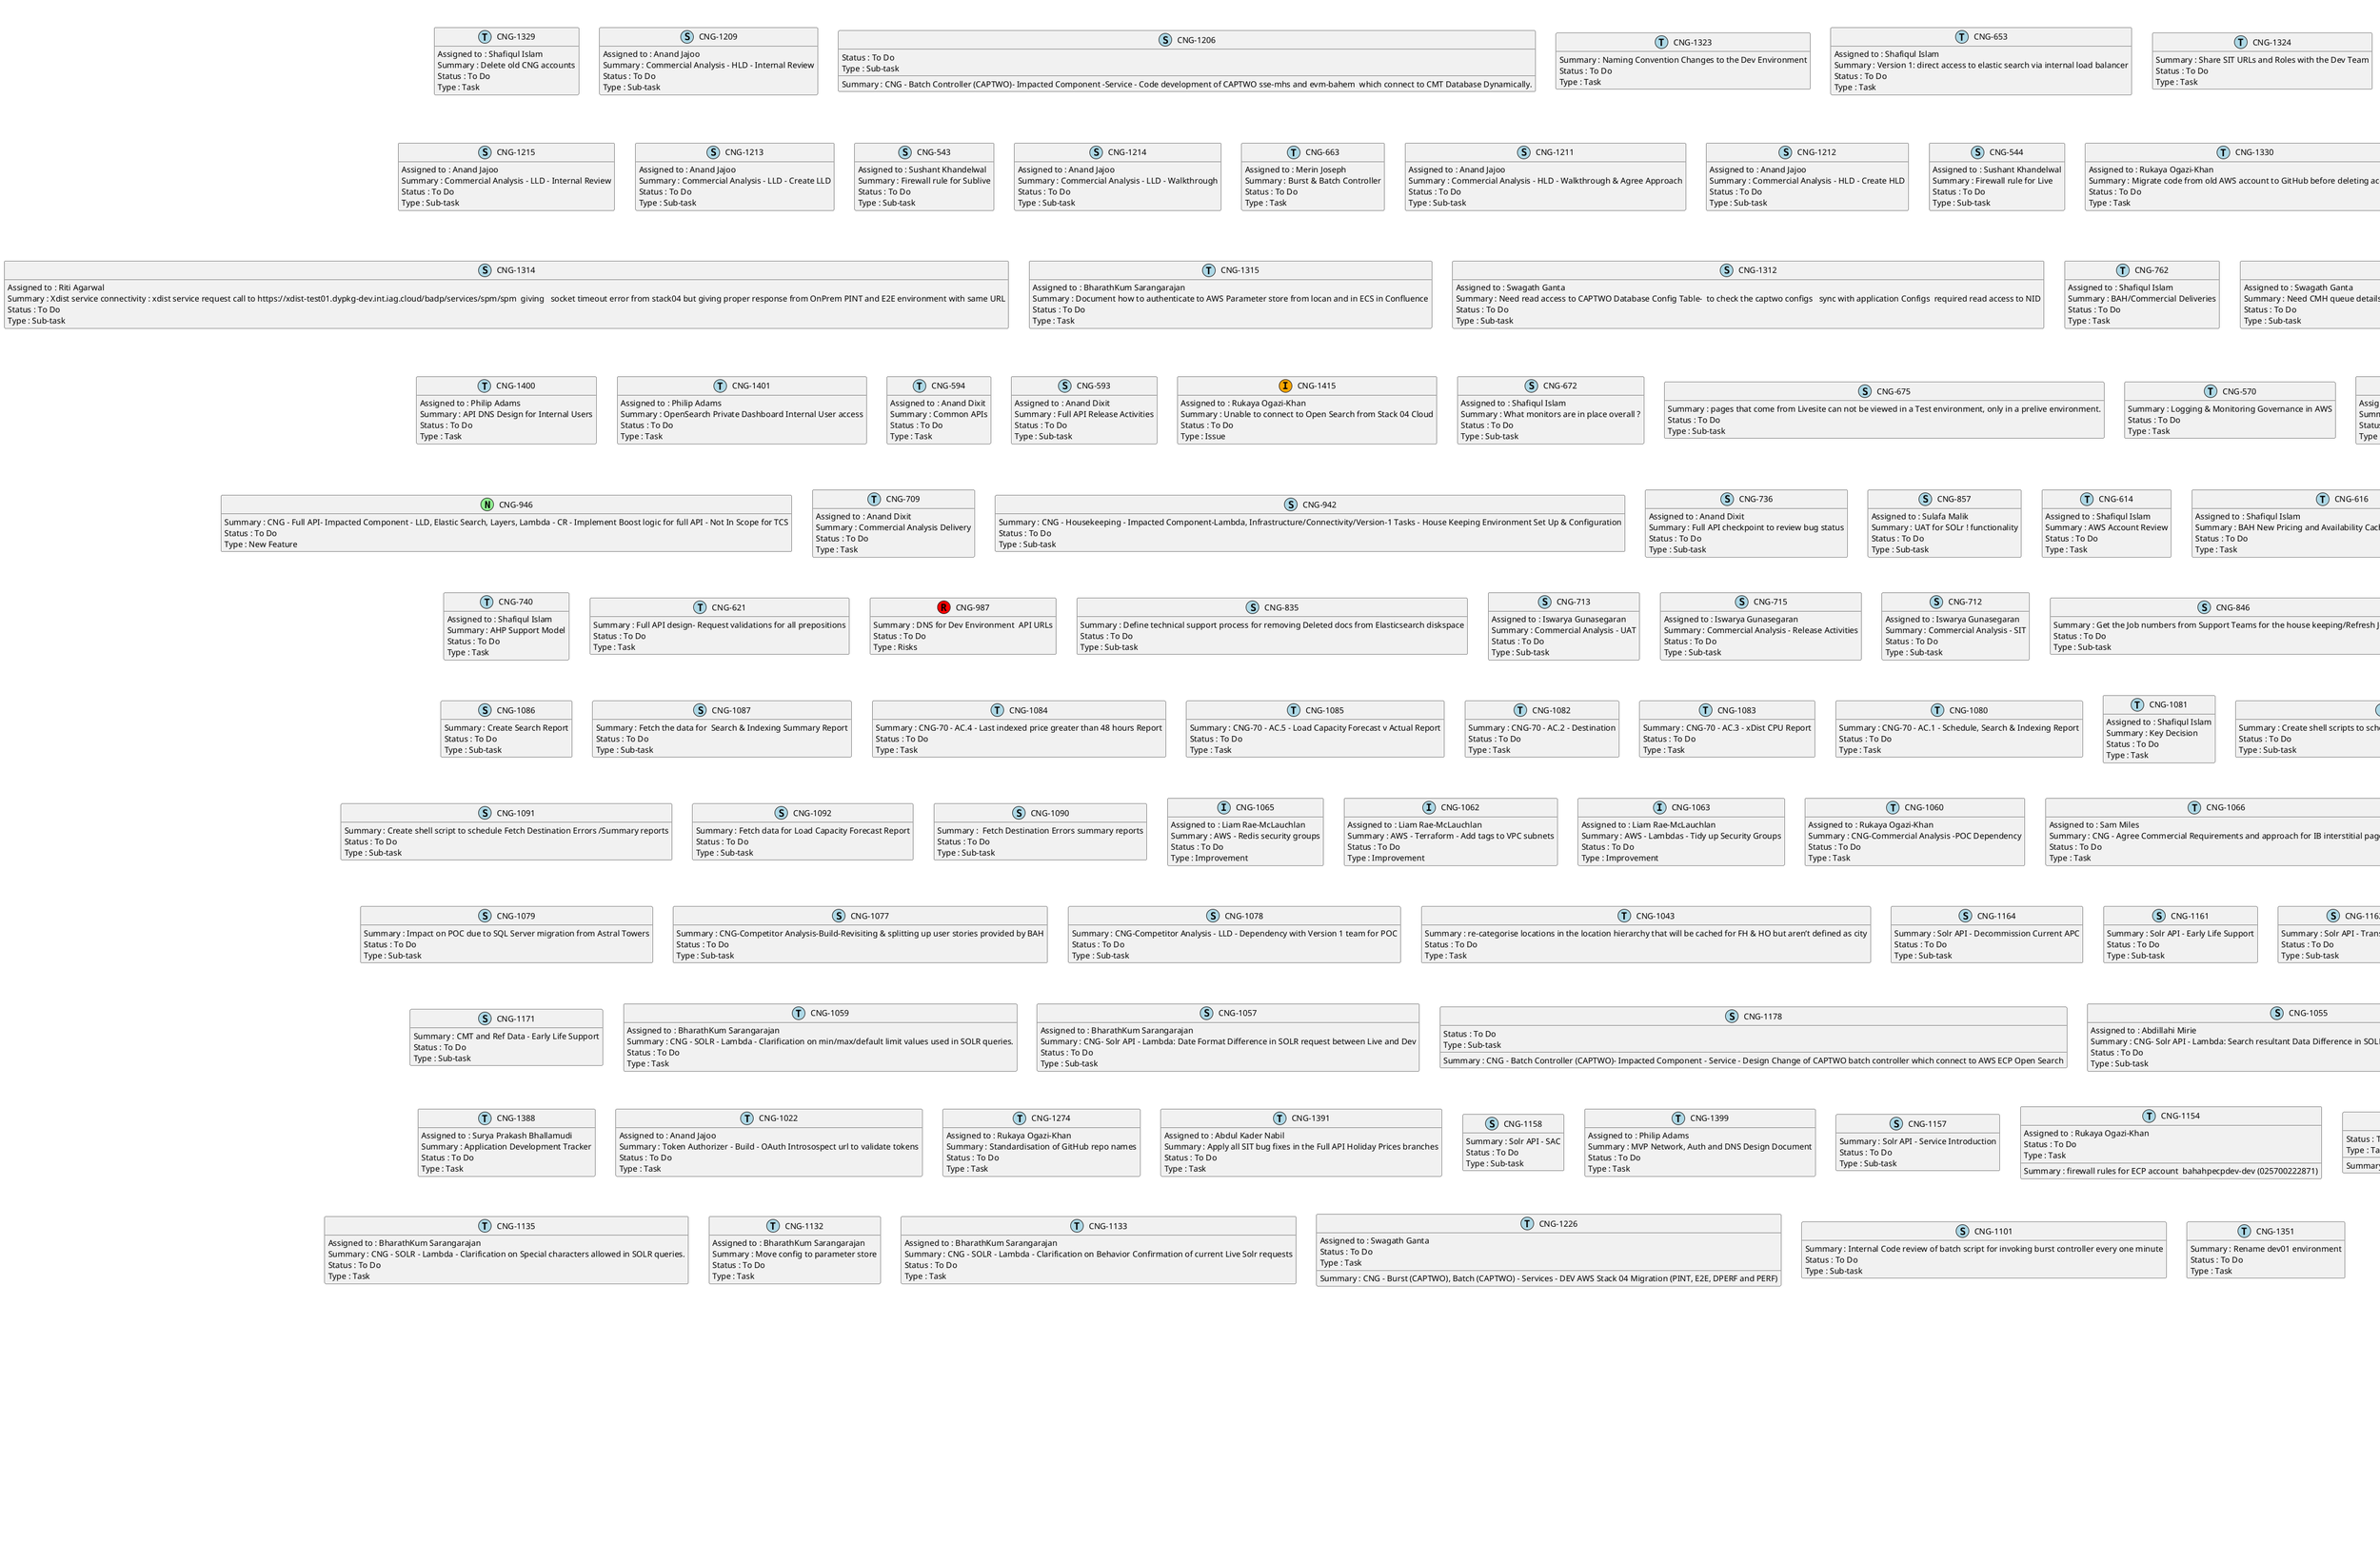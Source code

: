 @startuml
'https://plantuml.com/class-diagram

' GENERATE CLASS DIAGRAM ===========
' Generated at    : Fri May 03 10:09:59 CEST 2024

title Jira Tickets for Status To Do
hide empty members

legend
Jira Ticket Status
----
(QA) : 2
(IN UAT) : 1
(To Do) : 277
(Done) : 67
(Withdrawn) : 3
(In Progress) : 25
(Work Complete) : 8
(Resolved (Closed)) : 1
(Design Review) : 1
----
Jira Ticket Types
----
(Risks) : 9
(Task) : 236
(Improvement) : 4
(Issue) : 2
(Work Request) : 1
(Bug) : 12
(Sub-task) : 108
(Impediment (Issue)) : 1
(Story) : 9
(New Feature) : 3
end legend


' Tickets =======
class "CNG-537" << (B,red) >> {
  Assigned to : Shafiqul Islam
  Summary : API deployment pipeline - Issue with Version 1
  Status : Withdrawn
  Type : Bug
}

class "CNG-1208" << (T,lightblue) >> {
  Assigned to : Shafiqul Islam
  Summary : Commercial Analysis - HLD
  Status : To Do
  Type : Task
}

class "CNG-1329" << (T,lightblue) >> {
  Assigned to : Shafiqul Islam
  Summary : Delete old CNG accounts
  Status : To Do
  Type : Task
}

class "CNG-1209" << (S,lightblue) >> {
  Assigned to : Anand Jajoo
  Summary : Commercial Analysis - HLD - Internal Review 
  Status : To Do
  Type : Sub-task
}

class "CNG-1206" << (S,lightblue) >> {
  Summary : CNG - Batch Controller (CAPTWO)- Impacted Component -Service - Code development of CAPTWO sse-mhs and evm-bahem  which connect to CMT Database Dynamically.
  Status : To Do
  Type : Sub-task
}

class "CNG-1207" << (S,lightblue) >> {
  Summary : Commercial Analysis - Business Requirements 
  Status : To Do
  Type : Sub-task
}

class "CNG-530" << (T,lightblue) >> {
  Assigned to : Rukaya Ogazi-Khan
  Summary : Integrating SonarCloud into CI/CD Pipeline
  Status : To Do
  Type : Task
}

class "CNG-651" << (T,lightblue) >> {
  Assigned to : Rukaya Ogazi-Khan
  Summary : direct access to elastic search via internal load balancer
  Status : To Do
  Type : Task
}

class "CNG-893" << (T,lightblue) >> {
  Summary : CNG - CMT - Impacted Component - GUI Application -Upgrade 3rd Party Libraries
  Status : To Do
  Type : Task
}

class "CNG-650" << (T,lightblue) >> {
  Assigned to : Shafiqul Islam
  Summary : Version 1: For the DEV environment, it seems the connectivity between Lambda and ELK instance is not established
  Status : Done
  Type : Task
}

class "CNG-1205" << (T,lightblue) >> {
  Assigned to : Sivagami S
  Summary : POC for Open Search Ingestion pipeline
  Status : Done
  Type : Task
}

class "CNG-1202" << (T,lightblue) >> {
  Assigned to : Sivagami S
  Summary : Test the connectivity for OS endpoint from stack04
  Status : To Do
  Type : Task
}

class "CNG-1323" << (T,lightblue) >> {
  Summary : Naming Convention Changes to the Dev Environment
  Status : To Do
  Type : Task
}

class "CNG-653" << (T,lightblue) >> {
  Assigned to : Shafiqul Islam
  Summary : Version 1: direct access to elastic search via internal load balancer
  Status : To Do
  Type : Task
}

class "CNG-531" << (T,lightblue) >> {
  Assigned to : Anand Dixit
  Summary : Send Full API LLD to Iberia when fully complete
  Status : To Do
  Type : Task
}

class "CNG-1203" << (S,lightblue) >> {
  Assigned to : Shafiqul Islam
  Summary : BA Holidays Pricing Cache API (Full API) - Business Requirements 
  Status : In Progress
  Type : Sub-task
}

class "CNG-1324" << (T,lightblue) >> {
  Summary : Share SIT URLs and Roles with the Dev Team
  Status : To Do
  Type : Task
}

class "CNG-776" << (T,lightblue) >> {
  Assigned to : Rukaya Ogazi-Khan
  Summary : Change all references of Full API to BA Holidays Pricing Cache API
  Status : To Do
  Type : Task
}

class "CNG-534" << (B,red) >> {
  Assigned to : Shafiqul Islam
  Summary : Kibana URL is not working from on-premise- Issue with Version 1
  Status : Withdrawn
  Type : Bug
}

class "CNG-1321" << (T,lightblue) >> {
  Summary : Add Dead Letter Queue to Ingestion Pipeline
  Status : To Do
  Type : Task
}

class "CNG-655" << (N,lightgreen) >> {
  Summary : CNG - Full API- Impacted Component - LLD, Layers, Lambda - CR - Support of geodist and geo-sorting (with sfield and pt parameters) for the full API - Not In Scope for TCS
  Status : To Do
  Type : New Feature
}

class "CNG-896" << (B,red) >> {
  Assigned to : Amreen Fathima
  Summary : Unexpected b/w SOLr response behaviours in SIT
  Status : Work Complete
  Type : Bug
}

class "CNG-1322" << (T,lightblue) >> {
  Summary : Enable GitHub Deployment for SIT - Temporary
  Status : To Do
  Type : Task
}

class "CNG-533" << (T,lightblue) >> {
  Assigned to : Anand Dixit
  Summary : Burst and Batch Controller- CAP2-ASY04-42 release 
  Status : In Progress
  Type : Task
}

class "CNG-657" << (I,orange) >> {
  Assigned to : Shafiqul Islam
  Summary : CNG - Housekeeping - Impacted Component - On Premise Database, Infrastructure/Connectivity/Version-1 Tasks - housekeeping connectivity to on prem database to be fixed by Version 1 
  Status : Resolved (Closed)
  Type : Impediment (Issue)
}

class "CNG-415" << (T,lightblue) >> {
  Assigned to : Shafiqul Islam
  Summary : CR-Enable manual updates to Child age range configuration table - Not In Scope for TCS
  Status : To Do
  Type : Task
}

class "CNG-536" << (B,red) >> {
  Assigned to : Sulafa Malik
  Summary : Deeplink url parameters look to be incorrect
  Status : IN UAT
  Type : Bug
}

class "CNG-1320" << (T,lightblue) >> {
  Summary : Restrict AWS Security Groups
  Status : To Do
  Type : Task
}

class "CNG-671" << (S,lightblue) >> {
  Assigned to : Merin Joseph
  Summary : configuration to disable logs which was before loud live
  Status : To Do
  Type : Sub-task
}

class "CNG-670" << (S,lightblue) >> {
  Assigned to : Merin Joseph
  Summary : Merin to check with monitoring team on increasing threshold limit for monitor from 500.
  Status : To Do
  Type : Sub-task
}

class "CNG-1217" << (T,lightblue) >> {
  Assigned to : Rukaya Ogazi-Khan
  Summary : Create DNS Design
  Status : To Do
  Type : Task
}

class "CNG-1218" << (T,lightblue) >> {
  Assigned to : Nigel Hassett
  Summary : Raise DNS Request to CSC
  Status : To Do
  Type : Task
}

class "CNG-1215" << (S,lightblue) >> {
  Assigned to : Anand Jajoo
  Summary : Commercial Analysis - LLD - Internal Review 
  Status : To Do
  Type : Sub-task
}

class "CNG-1213" << (S,lightblue) >> {
  Assigned to : Anand Jajoo
  Summary : Commercial Analysis - LLD - Create LLD
  Status : To Do
  Type : Sub-task
}

class "CNG-543" << (S,lightblue) >> {
  Assigned to : Sushant Khandelwal
  Summary : Firewall rule for Sublive
  Status : To Do
  Type : Sub-task
}

class "CNG-1214" << (S,lightblue) >> {
  Assigned to : Anand Jajoo
  Summary : Commercial Analysis - LLD - Walkthrough
  Status : To Do
  Type : Sub-task
}

class "CNG-542" << (T,lightblue) >> {
  Assigned to : Abinaya Arumugasamy
  Summary : Solr - XML & JSON Response Format Analysis & Requirements 
  Status : Done
  Type : Task
}

class "CNG-663" << (T,lightblue) >> {
  Assigned to : Merin Joseph
  Summary : Burst & Batch Controller
  Status : To Do
  Type : Task
}

class "CNG-1211" << (S,lightblue) >> {
  Assigned to : Anand Jajoo
  Summary : Commercial Analysis - HLD - Walkthrough & Agree Approach
  Status : To Do
  Type : Sub-task
}

class "CNG-1332" << (B,red) >> {
  Assigned to : Aswathi Ullattil
  Summary : CNG - SOLR API - Sanity Test - Missing field names in SOLR response for FC Proposition
  Status : Work Complete
  Type : Bug
}

class "CNG-1212" << (S,lightblue) >> {
  Assigned to : Anand Jajoo
  Summary : Commercial Analysis - HLD - Create HLD
  Status : To Do
  Type : Sub-task
}

class "CNG-786" << (T,lightblue) >> {
  Summary : SOLR API Response Time
  Status : To Do
  Type : Task
}

class "CNG-544" << (S,lightblue) >> {
  Assigned to : Sushant Khandelwal
  Summary : Firewall rule for Live
  Status : To Do
  Type : Sub-task
}

class "CNG-665" << (S,lightblue) >> {
  Summary : changes to xdist for CNG-335
  Status : Done
  Type : Sub-task
}

class "CNG-1330" << (T,lightblue) >> {
  Assigned to : Rukaya Ogazi-Khan
  Summary : Migrate code from old AWS account to GitHub before deleting account
  Status : To Do
  Type : Task
}

class "CNG-1331" << (T,lightblue) >> {
  Assigned to : Rukaya Ogazi-Khan
  Summary : Confirm when old CNG AWS accounts can be deleted
  Status : To Do
  Type : Task
}

class "CNG-667" << (S,lightblue) >> {
  Summary : batch jobs need to be in place before loud live
  Status : In Progress
  Type : Sub-task
}

class "CNG-999" << (T,lightblue) >> {
  Assigned to : Amreen Fathima
  Summary : CNG - All API- XDistributor - ST - Different behaviour between APC and CNG when grouping on certain date fields
  Status : QA
  Type : Task
}

class "CNG-1309" << (T,lightblue) >> {
  Assigned to : Shafiqul Islam
  Summary : Raise Requests for Staging ECP AWS Account
  Status : To Do
  Type : Task
}

class "CNG-639" << (T,lightblue) >> {
  Assigned to : Abinaya Arumugasamy
  Summary :  Error codes - Full API 
  Status : Done
  Type : Task
}

class "CNG-1308" << (T,lightblue) >> {
  Assigned to : Shafiqul Islam
  Summary : Raise Requests for Test/UAT ECP AWS Account
  Status : To Do
  Type : Task
}

class "CNG-750" << (S,lightblue) >> {
  Summary : Car Packages (FC) & Cars Only (CO) Layer
  Status : Done
  Type : Sub-task
}

class "CNG-1303" << (T,lightblue) >> {
  Assigned to : Rukaya Ogazi-Khan
  Summary : AWS Release Strategy 
  Status : To Do
  Type : Task
}

class "CNG-871" << (T,lightblue) >> {
  Assigned to : Shafiqul Islam
  Summary : Confirm Support SLA's for all CNG components
  Status : To Do
  Type : Task
}

class "CNG-991" << (T,lightblue) >> {
  Summary : Setup of live Kibana features, so that it is ready for Commercial use
  Status : To Do
  Type : Task
}

class "CNG-870" << (T,lightblue) >> {
  Assigned to : Rukaya Ogazi-Khan
  Summary : AWS Application Configuration Automation
  Status : To Do
  Type : Task
}

class "CNG-994" << (R,red) >> {
  Assigned to : Shafiqul Islam
  Summary : AWS Release Process
  Status : To Do
  Type : Risks
}

class "CNG-873" << (T,lightblue) >> {
  Assigned to : Paolo Brunasti
  Summary : Design Tracker 
  Status : In Progress
  Type : Task
}

class "CNG-1301" << (T,lightblue) >> {
  Assigned to : Rukaya Ogazi-Khan
  Summary : Create Vulnerability Report Infrastructure
  Status : To Do
  Type : Task
}

class "CNG-752" << (S,lightblue) >> {
  Summary : Logging Mechanism
  Status : Done
  Type : Sub-task
}

class "CNG-993" << (R,red) >> {
  Assigned to : Sana Fathima
  Summary : LLD Baseline Date impacted due to House Keeping POC
  Status : To Do
  Type : Risks
}

class "CNG-996" << (R,red) >> {
  Assigned to : Shafiqul Islam
  Summary : Staging Envs To Be Defined
  Status : To Do
  Type : Risks
}

class "CNG-995" << (R,red) >> {
  Assigned to : Shafiqul Islam
  Summary : NFRs Not Defined
  Status : To Do
  Type : Risks
}

class "CNG-997" << (R,red) >> {
  Assigned to : Shafiqul Islam
  Summary : IAG/BAH Review Comments to be made time bound
  Status : To Do
  Type : Risks
}

class "CNG-891" << (B,red) >> {
  Assigned to : Amreen Fathima
  Summary : SIT SOLR-Facet with fq operation has different behaviour in New and Old solr
  Status : Work Complete
  Type : Bug
}

class "CNG-647" << (T,lightblue) >> {
  Assigned to : Shafiqul Islam
  Summary : Document all error logging and monitoring processes in place for e2e CNG process for Support teams to refer to
  Status : Done
  Type : Task
}

class "CNG-529" << (T,lightblue) >> {
  Assigned to : Rukaya Ogazi-Khan
  Summary : AWS Well-Architected Framework
  Status : To Do
  Type : Task
}

class "CNG-1318" << (T,lightblue) >> {
  Assigned to : BharathKum Sarangarajan
  Summary : IB Deelink LLD
  Status : To Do
  Type : Task
}

class "CNG-1316" << (T,lightblue) >> {
  Summary : Shut down and terminate non-ecp accounts 
  Status : To Do
  Type : Task
}

class "CNG-882" << (B,red) >> {
  Assigned to : Amreen Fathima
  Summary : SIT SOLr-Other values returned apart from fq value
  Status : Work Complete
  Type : Bug
}

class "CNG-1314" << (S,lightblue) >> {
  Assigned to : Riti Agarwal
  Summary : Xdist service connectivity : xdist service request call to https://xdist-test01.dypkg-dev.int.iag.cloud/badp/services/spm/spm  giving   socket timeout error from stack04 but giving proper response from OnPrem PINT and E2E environment with same URL
  Status : To Do
  Type : Sub-task
}

class "CNG-760" << (T,lightblue) >> {
  Assigned to : Shafiqul Islam
  Summary : CNG - Housekeeping - Impacted Component - Infrastructure/Connectivity/Version-1 Tasks Housekeeping Connectivity
  Status : In Progress
  Type : Task
}

class "CNG-1315" << (T,lightblue) >> {
  Assigned to : BharathKum Sarangarajan
  Summary : Document how to authenticate to AWS Parameter store from locan and in ECS in Confluence 
  Status : To Do
  Type : Task
}

class "CNG-1312" << (S,lightblue) >> {
  Assigned to : Swagath Ganta
  Summary : Need read access to CAPTWO Database Config Table-  to check the captwo configs   sync with application Configs  required read access to NID 
  Status : To Do
  Type : Sub-task
}

class "CNG-762" << (T,lightblue) >> {
  Assigned to : Shafiqul Islam
  Summary : BAH/Commercial Deliveries 
  Status : To Do
  Type : Task
}

class "CNG-883" << (T,lightblue) >> {
  Assigned to : Ketaki Baisani
  Summary : fix the error-ed out Junits of Solr API and Common API as part of automated deployment pipeline of Solr
  Status : Done
  Type : Task
}

class "CNG-1313" << (S,lightblue) >> {
  Assigned to : Swagath Ganta
  Summary : Need CMH queue details for all environments - since it is required for application configurations.
  Status : To Do
  Type : Sub-task
}

class "CNG-641" << (T,lightblue) >> {
  Summary : need to update sample queries for positive and negative scenarios- Full API
  Status : Done
  Type : Task
}

class "CNG-1310" << (T,lightblue) >> {
  Assigned to : Shafiqul Islam
  Summary : Raise Requests for Prod ECP AWS Account
  Status : To Do
  Type : Task
}

class "CNG-765" << (S,lightblue) >> {
  Assigned to : Jon Funnell
  Summary : CMT User Guide
  Status : In Progress
  Type : Sub-task
}

class "CNG-1311" << (T,lightblue) >> {
  Summary : Raise Firewall Rules for ECP AWS Accounts 
  Status : To Do
  Type : Task
}

class "CNG-888" << (S,lightblue) >> {
  Summary : CNG - Housekeeping - Impacted Component - Elastic Search, Layers, Lambda, Scripts, Event Bridge, Infrastructure/Connectivity/Version-1 Tasks - House keeping - AWS 
  Status : To Do
  Type : Sub-task
}

class "CNG-581" << (S,lightblue) >> {
  Assigned to : Abdul Kader Nabil
  Summary : Analysis of different Pax mix from the cache & age ranges in Full API
  Status : Done
  Type : Sub-task
}

class "CNG-1409" << (I,lightblue) >> {
  Assigned to : Rukaya Ogazi-Khan
  Summary : Need to Create/Refresh the parameter store entries Automatically from Properties file
  Status : To Do
  Type : Improvement
}

class "CNG-1406" << (T,lightblue) >> {
  Assigned to : Philip Adams
  Summary : Design for Connecting From On-Prem to AWS 
  Status : To Do
  Type : Task
}

class "CNG-1407" << (T,lightblue) >> {
  Summary : Design Tracker CNG-873 Done/Archived Jiras
  Status : To Do
  Type : Task
}

class "CNG-1404" << (T,lightblue) >> {
  Assigned to : Philip Adams
  Summary : Authentication of Internal & External users
  Status : To Do
  Type : Task
}

class "CNG-1405" << (T,lightblue) >> {
  Assigned to : Philip Adams
  Summary : Design Pattern for AWS to AWS Connections
  Status : To Do
  Type : Task
}

class "CNG-1402" << (T,lightblue) >> {
  Assigned to : Philip Adams
  Summary : DNS Path for Internal Users via Akamai
  Status : To Do
  Type : Task
}

class "CNG-1403" << (T,lightblue) >> {
  Assigned to : Philip Adams
  Summary : Akamai DNS design for External Users
  Status : To Do
  Type : Task
}

class "CNG-1400" << (T,lightblue) >> {
  Assigned to : Philip Adams
  Summary : API DNS Design for Internal Users
  Status : To Do
  Type : Task
}

class "CNG-1401" << (T,lightblue) >> {
  Assigned to : Philip Adams
  Summary : OpenSearch Private Dashboard Internal User access
  Status : To Do
  Type : Task
}

class "CNG-696" << (T,lightblue) >> {
  Assigned to : Shafiqul Islam
  Summary : Misc
  Status : In Progress
  Type : Task
}

class "CNG-590" << (S,lightblue) >> {
  Assigned to : Shafiqul Islam
  Summary : BA Holidays Pricing Cache API (Full API) - Build
  Status : To Do
  Type : Sub-task
}

class "CNG-592" << (S,lightblue) >> {
  Assigned to : Anand Dixit
  Summary : Full API UAT
  Status : To Do
  Type : Sub-task
}

class "CNG-591" << (S,lightblue) >> {
  Assigned to : Shafiqul Islam
  Summary : BA Holidays Pricing Cache API (Full API) - SIT
  Status : To Do
  Type : Sub-task
}

class "CNG-594" << (T,lightblue) >> {
  Assigned to : Anand Dixit
  Summary : Common APIs
  Status : To Do
  Type : Task
}

class "CNG-593" << (S,lightblue) >> {
  Assigned to : Anand Dixit
  Summary : Full API Release Activities 
  Status : To Do
  Type : Sub-task
}

class "CNG-1415" << (I,orange) >> {
  Assigned to : Rukaya Ogazi-Khan
  Summary : Unable to connect to Open Search from Stack 04 Cloud
  Status : To Do
  Type : Issue
}

class "CNG-589" << (S,lightblue) >> {
  Assigned to : Shafiqul Islam
  Summary : BA Holidays Pricing Cache API (Full API) - Design
  Status : In Progress
  Type : Sub-task
}

class "CNG-440" << (T,lightblue) >> {
  Assigned to : Shafiqul Islam
  Summary : CR - manual updates to reference data table - MEALPLANCODES  in CMT -Not In Scope for TCS
  Status : To Do
  Type : Task
}

class "CNG-682" << (S,lightblue) >> {
  Summary : CMT and Ref Data Release Activities Including Loud Live Requirements
  Status : To Do
  Type : Sub-task
}

class "CNG-560" << (S,lightblue) >> {
  Summary : Solr API - Release Activities/Prerequisites 
  Status : To Do
  Type : Sub-task
}

class "CNG-559" << (S,lightblue) >> {
  Assigned to : Sulafa Malik
  Summary : Solr API - UAT
  Status : To Do
  Type : Sub-task
}

class "CNG-672" << (S,lightblue) >> {
  Assigned to : Shafiqul Islam
  Summary : What monitors are in place overall ? 
  Status : To Do
  Type : Sub-task
}

class "CNG-675" << (S,lightblue) >> {
  Summary : pages that come from Livesite can not be viewed in a Test environment, only in a prelive environment. 
  Status : To Do
  Type : Sub-task
}

class "CNG-795" << (T,lightblue) >> {
  Assigned to : Shafiqul Islam
  Summary : CNG Working Group/General Actions
  Status : In Progress
  Type : Task
}

class "CNG-558" << (S,lightblue) >> {
  Summary : Solr API - SIT
  Status : To Do
  Type : Sub-task
}

class "CNG-557" << (S,lightblue) >> {
  Assigned to : Shafiqul Islam
  Summary : Solr API - Build
  Status : In Progress
  Type : Sub-task
}

class "CNG-570" << (T,lightblue) >> {
  Summary : Logging & Monitoring Governance in AWS
  Status : To Do
  Type : Task
}

class "CNG-690" << (T,lightblue) >> {
  Assigned to : Shafiqul Islam
  Summary : Apache server connectivity from on premise to AWS
  Status : Done
  Type : Task
}

class "CNG-571" << (T,lightblue) >> {
  Assigned to : Shafiqul Islam
  Summary : Kayak and Travel Supermarket 
  Status : To Do
  Type : Task
}

class "CNG-563" << (T,lightblue) >> {
  Assigned to : Amreen Fathima
  Summary : Lambda performance update
  Status : To Do
  Type : Task
}

class "CNG-684" << (S,lightblue) >> {
  Assigned to : Shafiqul Islam
  Summary : Burst & Batch Controller Analysis and Design
  Status : To Do
  Type : Sub-task
}

class "CNG-441" << (T,lightblue) >> {
  Assigned to : Merin Joseph
  Summary : manual updates to reference data table - AGE_RANGE_INFO   in CMT
  Status : Done
  Type : Task
}

class "CNG-686" << (S,lightblue) >> {
  Summary : CNG - Burst & Batch Controller - SIT
  Status : QA
  Type : Sub-task
}

class "CNG-564" << (T,lightblue) >> {
  Assigned to : Anand Dixit
  Summary : Automate Lambda Configuration
  Status : To Do
  Type : Task
}

class "CNG-685" << (S,lightblue) >> {
  Assigned to : Merin Joseph
  Summary : Burst & Batch Controller Build
  Status : To Do
  Type : Sub-task
}

class "CNG-688" << (S,lightblue) >> {
  Summary : Burst & Batch Controller Release Activities
  Status : To Do
  Type : Sub-task
}

class "CNG-687" << (S,lightblue) >> {
  Assigned to : Sulafa Malik
  Summary : Burst & Batch Controller UAT
  Status : To Do
  Type : Sub-task
}

class "CNG-813" << (T,lightblue) >> {
  Summary : SOLAR API Data Mapping - Build
  Status : Done
  Type : Task
}

class "CNG-934" << (T,lightblue) >> {
  Summary : Full API - Add response schemas for other propositions - Design
  Status : Done
  Type : Task
}

class "CNG-933" << (T,lightblue) >> {
  Summary : Full API - Akamai flow to be added - Design
  Status : Done
  Type : Task
}

class "CNG-815" << (S,lightblue) >> {
  Summary : Solr API - NFT
  Status : To Do
  Type : Sub-task
}

class "CNG-814" << (S,lightblue) >> {
  Summary : Solr API - Environment Set Up & Configuration 
  Status : In Progress
  Type : Sub-task
}

class "CNG-935" << (S,lightgreen) >> {
  Summary : Implement NOT logic for full API
  Status : To Do
  Type : Story
}

class "CNG-932" << (T,lightblue) >> {
  Summary : Token Authorizer - Baseline & Sign Off LLD
  Status : To Do
  Type : Task
}

class "CNG-931" << (T,lightblue) >> {
  Summary : Full API - Baseline & Sign Off LLD
  Status : Done
  Type : Task
}

class "CNG-703" << (S,lightblue) >> {
  Assigned to : Shafiqul Islam
  Summary : CNG - Full API- Lambda - ST- API / Lambda testing
  Status : Done
  Type : Sub-task
}

class "CNG-944" << (W,lightblue) >> {
  Assigned to : Scott Nimmo
  Summary : Need Schema details for On-Prem DB 
  Status : To Do
  Type : Work Request
}

class "CNG-702" << (S,lightblue) >> {
  Assigned to : Shafiqul Islam
  Summary : Create DNS & certificates for BAH Cache
  Status : Done
  Type : Sub-task
}

class "CNG-826" << (T,lightblue) >> {
  Assigned to : Merin Joseph
  Summary : Implement control M in production
  Status : To Do
  Type : Task
}

class "CNG-705" << (S,lightblue) >> {
  Assigned to : Shafiqul Islam
  Summary : CNG - Full API- Layers - ST- Name change in 2 layers used by lambda
  Status : Done
  Type : Sub-task
}

class "CNG-946" << (N,lightgreen) >> {
  Summary : CNG - Full API- Impacted Component - LLD, Elastic Search, Layers, Lambda - CR - Implement Boost logic for full API - Not In Scope for TCS
  Status : To Do
  Type : New Feature
}

class "CNG-825" << (T,lightblue) >> {
  Summary : CNG - SOLR API- Lambda - ST- Javebin Response Format
  Status : To Do
  Type : Task
}

class "CNG-704" << (S,lightblue) >> {
  Assigned to : Shafiqul Islam
  Summary : CNG - Batch (CAPTWO), All API- Impacted Component - Elastic Search, Kibana, Infrastructure/Connectivity/Version-1 Tasks - Adopt HTTPS between internal ELK services
  Status : Done
  Type : Sub-task
}

class "CNG-949" << (T,lightblue) >> {
  Summary : CNG - SOLR API- AWS Parameter Store - ST 
  Status : To Do
  Type : Task
}

class "CNG-707" << (S,lightgreen) >> {
  Assigned to : Deepak Ingwale
  Summary : Rename the 'Full API' to 'BA Holidays Pricing Cache API'
  Status : To Do
  Type : Story
}

class "CNG-948" << (T,lightblue) >> {
  Assigned to : Sushant Khandelwal
  Summary : Solr - AWS Parameter Store - Build
  Status : Done
  Type : Task
}

class "CNG-709" << (T,lightblue) >> {
  Assigned to : Anand Dixit
  Summary : Commercial Analysis Delivery
  Status : To Do
  Type : Task
}

class "CNG-940" << (S,lightblue) >> {
  Summary : Full API Environment Set Up & Configuration 
  Status : To Do
  Type : Sub-task
}

class "CNG-822" << (T,lightblue) >> {
  Assigned to : Sankaranarayanan Kopparasukavi
  Summary : SOLR API Javabin Response Format - Build
  Status : Done
  Type : Task
}

class "CNG-701" << (S,lightblue) >> {
  Assigned to : Shafiqul Islam
  Summary : CNG - Full API- Kibana - ST- (ELK) Kibana Access
  Status : Done
  Type : Sub-task
}

class "CNG-942" << (S,lightblue) >> {
  Summary : CNG - Housekeeping - Impacted Component-Lambda, Infrastructure/Connectivity/Version-1 Tasks - House Keeping Environment Set Up & Configuration
  Status : To Do
  Type : Sub-task
}

class "CNG-700" << (T,lightblue) >> {
  Assigned to : Shafiqul Islam
  Summary : Change Requests 
  Status : To Do
  Type : Task
}

class "CNG-821" << (T,lightblue) >> {
  Summary : SOLR API JSON Response Format - Build
  Status : Done
  Type : Task
}

class "CNG-919" << (T,lightblue) >> {
  Summary : Solr - NOT(!) Logic - Build
  Status : Done
  Type : Task
}

class "CNG-911" << (T,lightblue) >> {
  Summary : Full API Environment Variables & Configuration Parameters
  Status : Done
  Type : Task
}

class "CNG-917" << (T,lightblue) >> {
  Assigned to : Shafiqul Islam
  Summary : Define approach and process for version upgrades across the e2e CNG environments post go live
  Status : To Do
  Type : Task
}

class "CNG-809" << (S,lightblue) >> {
  Summary : Token Authorizer - Full API LLD 
  Status : Done
  Type : Sub-task
}

class "CNG-804" << (S,lightblue) >> {
  Assigned to : Jon Funnell
  Summary : Support Guide for interpreting Search Status
  Status : To Do
  Type : Sub-task
}

class "CNG-924" << (T,lightblue) >> {
  Summary : CNG - SOLR API- Lambda - ST-NOT(-) Logic 
  Status : To Do
  Type : Task
}

class "CNG-806" << (T,lightblue) >> {
  Assigned to : Abinaya Arumugasamy
  Summary : SOLR API XML Response Format - Build
  Status : Done
  Type : Task
}

class "CNG-927" << (T,lightblue) >> {
  Assigned to : Deepak Ingwale
  Summary : Solr - ^(boost) Logic - Build
  Status : Done
  Type : Task
}

class "CNG-805" << (T,lightblue) >> {
  Summary : AWS Logging & Monitoring 
  Status : To Do
  Type : Task
}

class "CNG-928" << (T,lightblue) >> {
  Summary : CNG - SOLR API- Lambda - ST- ^(boost) Logic
  Status : To Do
  Type : Task
}

class "CNG-736" << (S,lightblue) >> {
  Assigned to : Anand Dixit
  Summary : Full API checkpoint to review bug status
  Status : To Do
  Type : Sub-task
}

class "CNG-857" << (S,lightblue) >> {
  Assigned to : Sulafa Malik
  Summary : UAT for SOLr ! functionality
  Status : To Do
  Type : Sub-task
}

class "CNG-615" << (T,lightblue) >> {
  Assigned to : Shafiqul Islam
  Summary : (3844) AHP Support Scope
  Status : To Do
  Type : Task
}

class "CNG-614" << (T,lightblue) >> {
  Assigned to : Shafiqul Islam
  Summary : AWS Account Review
  Status : To Do
  Type : Task
}

class "CNG-617" << (T,lightblue) >> {
  Assigned to : Anand Dixit
  Summary : Full API Design review comments tracker 
  Status : Done
  Type : Task
}

class "CNG-737" << (T,lightblue) >> {
  Summary : Scheduling house keeping jobs on AWS Event bridge - Version 1
  Status : To Do
  Type : Task
}

class "CNG-616" << (T,lightblue) >> {
  Assigned to : Shafiqul Islam
  Summary : BAH New Pricing and Availability Cache & Flex Pricer Transactions
  Status : To Do
  Type : Task
}

class "CNG-739" << (T,lightblue) >> {
  Assigned to : Shafiqul Islam
  Summary : Transition to BAU
  Status : To Do
  Type : Task
}

class "CNG-730" << (S,lightblue) >> {
  Assigned to : Sulafa Malik
  Summary : House Keeping UAT
  Status : To Do
  Type : Sub-task
}

class "CNG-971" << (T,lightblue) >> {
  Assigned to : Rosy Mary
  Summary : High level Design Document Preparation - HLD
  Status : Done
  Type : Task
}

class "CNG-850" << (T,lightblue) >> {
  Summary : Corporate Directory
  Status : To Do
  Type : Task
}

class "CNG-974" << (T,lightblue) >> {
  Assigned to : Pragya Singhal
  Summary : Return the full results set regardless of result size from ES and insertion of records into the destination table w.r.t ES results which may contain commas ,wildcards etc.
  Status : To Do
  Type : Task
}

class "CNG-611" << (S,lightblue) >> {
  Assigned to : Amreen Fathima
  Summary : CNG - Common - Performance Testing - PAA/PAS SERVICE
  Status : To Do
  Type : Sub-task
}

class "CNG-731" << (S,lightblue) >> {
  Summary : House Keeping Release
  Status : To Do
  Type : Sub-task
}

class "CNG-734" << (T,lightblue) >> {
  Assigned to : Anand Dixit
  Summary : SOLR SOLR B/W Compatible checkpoint to review bug status
  Status : To Do
  Type : Task
}

class "CNG-733" << (T,lightblue) >> {
  Assigned to : Shafiqul Islam
  Summary : AWS Infrastructure
  Status : In Progress
  Type : Task
}

class "CNG-975" << (T,lightblue) >> {
  Assigned to : Anand Jajoo
  Summary : Commercial Analysis - LLD
  Status : In Progress
  Type : Task
}

class "CNG-990" << (T,lightblue) >> {
  Assigned to : Dheeraj Kumar
  Summary : Production Readiness -  Data Recovery
  Status : To Do
  Type : Task
}

class "CNG-989" << (T,lightblue) >> {
  Assigned to : Dheeraj Kumar
  Summary : Production Readiness -  Data Migration Plan
  Status : To Do
  Type : Task
}

class "CNG-505" << (T,lightblue) >> {
  Assigned to : Nigel Hassett
  Summary : Firewall rule for SUBLIVE CAPTWOv2 Stack4 sublive servers to access sentinel/redis in dev/reg/prelive CNG AWS accounts via Global Cloud Connect
  Status : Done
  Type : Task
}

class "CNG-626" << (T,lightblue) >> {
  Assigned to : Shafiqul Islam
  Summary : DP Transition to BAU Requirements 
  Status : To Do
  Type : Task
}

class "CNG-988" << (R,red) >> {
  Summary : AWS Development Environment
  Status : To Do
  Type : Risks
}

class "CNG-625" << (S,lightblue) >> {
  Summary : Consumer Document - Iberia
  Status : To Do
  Type : Sub-task
}

class "CNG-749" << (S,lightblue) >> {
  Summary : Hotel Packages (FH) & Hotels Only (HO) Layer
  Status : Done
  Type : Sub-task
}

class "CNG-506" << (T,lightblue) >> {
  Summary : Firewall rule for access from browsers within BA network to sublive kibana instances in dev/reg/prelive CNG AWS accounts
  Status : To Do
  Type : Task
}

class "CNG-508" << (T,lightblue) >> {
  Assigned to : Rukaya Ogazi-Khan
  Summary : raise firewall rule for access from dev/reg/prelive housekeeping lambda to sublive DP Ground Cost Cache database
  Status : To Do
  Type : Task
}

class "CNG-741" << (T,lightblue) >> {
  Assigned to : Shafiqul Islam
  Summary : Release Activities 
  Status : To Do
  Type : Task
}

class "CNG-983" << (B,red) >> {
  Assigned to : Sushant Khandelwal
  Summary : CNG - All API - Lambda, Layers - Build - AWS inspector warnings for lambda microservices
  Status : Withdrawn
  Type : Bug
}

class "CNG-740" << (T,lightblue) >> {
  Assigned to : Shafiqul Islam
  Summary : AHP Support Model
  Status : To Do
  Type : Task
}

class "CNG-864" << (B,red) >> {
  Assigned to : Amreen Fathima
  Summary : SIT-sfield an pt is giving null response
  Status : Work Complete
  Type : Bug
}

class "CNG-984" << (T,lightblue) >> {
  Summary : RAID Log
  Status : To Do
  Type : Task
}

class "CNG-742" << (T,lightblue) >> {
  Summary : Common API Build
  Status : To Do
  Type : Task
}

class "CNG-621" << (T,lightblue) >> {
  Summary : Full API design- Request validations for all prepositions 
  Status : To Do
  Type : Task
}

class "CNG-987" << (R,red) >> {
  Summary : DNS for Dev Environment  API URLs
  Status : To Do
  Type : Risks
}

class "CNG-624" << (T,lightblue) >> {
  Assigned to : Anand Dixit
  Summary : CNG - Full API - Consumers Document
  Status : To Do
  Type : Task
}

class "CNG-865" << (T,lightblue) >> {
  Assigned to : Nigel Hassett
  Summary : Firewall rule for access from CNG AWS competitor analysis lambda to BAH sqlserver at Astral Towers
  Status : Done
  Type : Task
}

class "CNG-835" << (S,lightblue) >> {
  Summary : Define technical support process for removing Deleted docs from Elasticsearch diskspace
  Status : To Do
  Type : Sub-task
}

class "CNG-713" << (S,lightblue) >> {
  Assigned to : Iswarya Gunasegaran
  Summary : Commercial Analysis - UAT
  Status : To Do
  Type : Sub-task
}

class "CNG-958" << (T,lightblue) >> {
  Summary : Full API - AWS Parameter Store - Design
  Status : Done
  Type : Task
}

class "CNG-715" << (S,lightblue) >> {
  Assigned to : Iswarya Gunasegaran
  Summary : Commercial Analysis - Release Activities
  Status : To Do
  Type : Sub-task
}

class "CNG-839" << (B,red) >> {
  Assigned to : Amreen Fathima
  Summary : Hotel checkInDate and checkOutDate is not correct for HO Proposition inSOLR response
  Status : Work Complete
  Type : Bug
}

class "CNG-710" << (S,lightblue) >> {
  Assigned to : Shafiqul Islam
  Summary : Commercial Analysis - Design
  Status : To Do
  Type : Sub-task
}

class "CNG-952" << (T,lightblue) >> {
  Summary : Housekeeping - Baseline and Sign Off LLD
  Status : To Do
  Type : Task
}

class "CNG-951" << (T,lightblue) >> {
  Assigned to : Anand Jajoo
  Summary : Dynamic data insertion in DB irrespective of table rows and column
  Status : Done
  Type : Task
}

class "CNG-712" << (S,lightblue) >> {
  Assigned to : Iswarya Gunasegaran
  Summary : Commercial Analysis - SIT
  Status : To Do
  Type : Sub-task
}

class "CNG-953" << (T,lightblue) >> {
  Assigned to : Nigel Hassett
  Summary : IB Access to Test Environments 
  Status : To Do
  Type : Task
}

class "CNG-711" << (S,lightblue) >> {
  Assigned to : Iswarya Gunasegaran
  Summary : Commercial Analysis - Build
  Status : To Do
  Type : Sub-task
}

class "CNG-846" << (S,lightblue) >> {
  Summary : Get the Job numbers from Support Teams for the house keeping/Refresh Jobs
  Status : To Do
  Type : Sub-task
}

class "CNG-724" << (S,lightblue) >> {
  Summary : CNG - Housekeeping - Impacted Component -  LLD -House Keeping Design
  Status : In Progress
  Type : Sub-task
}

class "CNG-966" << (B,red) >> {
  Assigned to : Nigel Hassett
  Summary : CNG - Batch - Xdistributor- ST - inconsistent sessionid formats from captwov2 stack 4 batch controller
  Status : Work Complete
  Type : Bug
}

class "CNG-845" << (T,lightblue) >> {
  Assigned to : Jon Funnell
  Summary : Ref Data - refresh manually maintained CMT ref data before go live
  Status : To Do
  Type : Task
}

class "CNG-848" << (S,lightblue) >> {
  Summary : Create OPINS Doc
  Status : To Do
  Type : Sub-task
}

class "CNG-605" << (T,lightblue) >> {
  Assigned to : Anand Dixit
  Summary : Logstash-Redis Error in AWS
  Status : Done
  Type : Task
}

class "CNG-726" << (S,lightblue) >> {
  Assigned to : Abinaya Arumugasamy
  Summary : CNG - Housekeeping - Impacted Component - Elastic Search, Layers, Lambda, Scripts, Event Bridge, Infrastructure/Connectivity/Version-1 Tasks -House Keeping Build  - AWS
  Status : To Do
  Type : Sub-task
}

class "CNG-847" << (S,lightblue) >> {
  Summary : Update the Wiki page link for the Jobs
  Status : To Do
  Type : Sub-task
}

class "CNG-608" << (T,lightblue) >> {
  Summary : CNG - Full API- Lambda - ST- Test case preparation
  Status : Done
  Type : Task
}

class "CNG-728" << (S,lightblue) >> {
  Summary : CNG - Housekeeping - Impacted Component - Elastic Search, Layers, Lambda, Scripts, Event Bridge, Infrastructure/Connectivity/Version-1 Tasks - House Keeping Unit Testing - AWS
  Status : To Do
  Type : Sub-task
}

class "CNG-849" << (S,lightblue) >> {
  Summary : Implement the Jobs via RFS for prelive
  Status : To Do
  Type : Sub-task
}

class "CNG-840" << (B,red) >> {
  Assigned to : Amreen Fathima
  Summary : SIT-depDate is not shown properly for FC Proposition in SOLR response
  Status : Work Complete
  Type : Bug
}

class "CNG-961" << (S,lightblue) >> {
  Assigned to : Anand Jajoo
  Summary : Commercial Analysis - POC
  Status : In Progress
  Type : Sub-task
}

class "CNG-960" << (T,lightblue) >> {
  Summary : CNG - Full API- AWS Parameter Store - ST
  Status : Done
  Type : Task
}

class "CNG-962" << (T,lightblue) >> {
  Assigned to : Abinaya Arumugasamy
  Summary : CNG - Full API- Impacted Component - LLD, Lambda - Full API design discussions around usage of q and fq parameters and how ELK queries supporting them should be built
  Status : Done
  Type : Task
}

class "CNG-723" << (T,lightblue) >> {
  Summary : House Keeping
  Status : To Do
  Type : Task
}

class "CNG-601" << (T,lightblue) >> {
  Assigned to : Sana Fathima
  Summary : Full API Name Change 
  Status : Done
  Type : Task
}

class "CNG-1086" << (S,lightblue) >> {
  Summary : Create Search Report
  Status : To Do
  Type : Sub-task
}

class "CNG-1087" << (S,lightblue) >> {
  Summary : Fetch the data for  Search & Indexing Summary Report 
  Status : To Do
  Type : Sub-task
}

class "CNG-1084" << (T,lightblue) >> {
  Summary : CNG-70 - AC.4 - Last indexed price greater than 48 hours Report
  Status : To Do
  Type : Task
}

class "CNG-1085" << (T,lightblue) >> {
  Summary : CNG-70 - AC.5 - Load Capacity Forecast v Actual Report
  Status : To Do
  Type : Task
}

class "CNG-1082" << (T,lightblue) >> {
  Summary : CNG-70 - AC.2 - Destination
  Status : To Do
  Type : Task
}

class "CNG-1083" << (T,lightblue) >> {
  Summary : CNG-70 - AC.3 - xDist CPU Report
  Status : To Do
  Type : Task
}

class "CNG-1080" << (T,lightblue) >> {
  Summary : CNG-70 - AC.1 - Schedule, Search & Indexing Report
  Status : To Do
  Type : Task
}

class "CNG-1081" << (T,lightblue) >> {
  Assigned to : Shafiqul Islam
  Summary : Key Decision
  Status : To Do
  Type : Task
}

class "CNG-1088" << (S,lightblue) >> {
  Summary : Create shell scripts to schedule Search & Indexing Report/Summary Report
  Status : To Do
  Type : Sub-task
}

class "CNG-1089" << (S,lightblue) >> {
  Summary : Fetch Destination Errors
  Status : To Do
  Type : Sub-task
}

class "CNG-1098" << (S,lightblue) >> {
  Summary : Internal Code review of batch script for fetching long running search requests that are struck in burst controller by more than 1 hour.
  Status : To Do
  Type : Sub-task
}

class "CNG-1093" << (S,lightblue) >> {
  Summary : Fetch data for  Load capacity Actual Report
  Status : To Do
  Type : Sub-task
}

class "CNG-1091" << (S,lightblue) >> {
  Summary : Create shell script to schedule Fetch Destination Errors /Summary reports
  Status : To Do
  Type : Sub-task
}

class "CNG-1092" << (S,lightblue) >> {
  Summary : Fetch data for Load Capacity Forecast Report
  Status : To Do
  Type : Sub-task
}

class "CNG-908" << (T,lightblue) >> {
  Assigned to : BharathKum Sarangarajan
  Summary : Cache Endpoint Access Configuration
  Status : In Progress
  Type : Task
}

class "CNG-1090" << (S,lightblue) >> {
  Summary :  Fetch Destination Errors summary reports
  Status : To Do
  Type : Sub-task
}

class "CNG-902" << (T,lightblue) >> {
  Assigned to : Rukaya Ogazi-Khan
  Summary : Cache Endpoint Access Configuration Automation
  Status : To Do
  Type : Task
}

class "CNG-906" << (T,lightblue) >> {
  Assigned to : Rukaya Ogazi-Khan
  Summary : SSL Certificates in AWS
  Status : To Do
  Type : Task
}

class "CNG-1185" << (T,lightblue) >> {
  Assigned to : Rukaya Ogazi-Khan
  Summary : AWS Support Requirements
  Status : To Do
  Type : Task
}

class "CNG-1065" << (I,lightblue) >> {
  Assigned to : Liam Rae-McLauchlan
  Summary : AWS - Redis security groups
  Status : To Do
  Type : Improvement
}

class "CNG-1062" << (I,lightblue) >> {
  Assigned to : Liam Rae-McLauchlan
  Summary : AWS - Terraform - Add tags to VPC subnets
  Status : To Do
  Type : Improvement
}

class "CNG-1183" << (T,lightblue) >> {
  Assigned to : Rukaya Ogazi-Khan
  Summary :  Remove AWS 725594372568   BAH_Cache_Next_Gen_Prd_ELK when no longer required
  Status : To Do
  Type : Task
}

class "CNG-1063" << (I,lightblue) >> {
  Assigned to : Liam Rae-McLauchlan
  Summary : AWS - Lambdas - Tidy up Security Groups
  Status : To Do
  Type : Improvement
}

class "CNG-1060" << (T,lightblue) >> {
  Assigned to : Rukaya Ogazi-Khan
  Summary : CNG-Commercial Analysis -POC Dependency
  Status : To Do
  Type : Task
}

class "CNG-1182" << (T,lightblue) >> {
  Assigned to : Shafiqul Islam
  Summary : ECP AWS Account Ownership Model
  Status : To Do
  Type : Task
}

class "CNG-1189" << (T,lightblue) >> {
  Assigned to : Rukaya Ogazi-Khan
  Summary : Whitelist AWS CAPTWO IPs to OpenSearch endpoint
  Status : To Do
  Type : Task
}

class "CNG-1066" << (T,lightblue) >> {
  Assigned to : Sam Miles
  Summary : CNG - Agree Commercial Requirements and approach for IB interstitial page
  Status : To Do
  Type : Task
}

class "CNG-1187" << (T,lightblue) >> {
  Summary : Cutover Planning
  Status : To Do
  Type : Task
}

class "CNG-1188" << (T,lightblue) >> {
  Assigned to : Rukaya Ogazi-Khan
  Summary : Create Ingestion pipeline in ECP account
  Status : Done
  Type : Task
}

class "CNG-1076" << (T,lightblue) >> {
  Summary : CNG - Competitor Analysis - Increment Zero - Plan and Tracking 
  Status : To Do
  Type : Task
}

class "CNG-1073" << (S,lightblue) >> {
  Assigned to : Surya Prakash Bhallamudi
  Summary : Code Review Checklist 
  Status : Done
  Type : Sub-task
}

class "CNG-1192" << (T,lightblue) >> {
  Assigned to : Jon Funnell
  Summary : Reporting - BAH deliverables
  Status : To Do
  Type : Task
}

class "CNG-1190" << (T,lightblue) >> {
  Assigned to : Shafiqul Islam
  Summary : CR - manual updates to reference data table HOTEL_BRAND_CHAIN_INFO
  Status : To Do
  Type : Task
}

class "CNG-1191" << (T,lightblue) >> {
  Assigned to : Shafiqul Islam
  Summary : All new CNG scheduled jobs running on bhprd13 server should write to the DPSTATS Autocore-runs report
  Status : To Do
  Type : Task
}

class "CNG-1079" << (S,lightblue) >> {
  Summary : Impact on POC due to SQL Server migration from Astral Towers
  Status : To Do
  Type : Sub-task
}

class "CNG-1077" << (S,lightblue) >> {
  Summary : CNG-Competitor Analysis-Build-Revisiting & splitting up user stories provided by BAH
  Status : To Do
  Type : Sub-task
}

class "CNG-1078" << (S,lightblue) >> {
  Summary : CNG-Competitor Analysis - LLD - Dependency with Version 1 team for POC
  Status : To Do
  Type : Sub-task
}

class "CNG-1199" << (T,lightblue) >> {
  Assigned to : BharathKum Sarangarajan
  Summary : Deploy and test the springboot application in fargate
  Status : To Do
  Type : Task
}

class "CNG-1163" << (T,lightblue) >> {
  Assigned to : Shafiqul Islam
  Summary : Raise Requests for ECP AWS Accounts 
  Status : To Do
  Type : Task
}

class "CNG-1043" << (T,lightblue) >> {
  Summary : re-categorise locations in the location hierarchy that will be cached for FH & HO but aren’t defined as city
  Status : To Do
  Type : Task
}

class "CNG-1164" << (S,lightblue) >> {
  Summary : Solr API - Decommission Current APC
  Status : To Do
  Type : Sub-task
}

class "CNG-1282" << (T,lightblue) >> {
  Assigned to : Deepak Ingwale
  Summary : Crete clear document on how to deploy and test SolrAPI locally
  Status : Done
  Type : Task
}

class "CNG-1161" << (S,lightblue) >> {
  Summary : Solr API - Early Life Support
  Status : To Do
  Type : Sub-task
}

class "CNG-1162" << (S,lightblue) >> {
  Summary : Solr API - Transition to BAU
  Status : To Do
  Type : Sub-task
}

class "CNG-1280" << (T,lightblue) >> {
  Assigned to : Rukaya Ogazi-Khan
  Summary : Network Design Diagram
  Status : To Do
  Type : Task
}

class "CNG-1281" << (T,lightblue) >> {
  Assigned to : Rukaya Ogazi-Khan
  Summary : AWS Resource Naming Conventions
  Status : To Do
  Type : Task
}

class "CNG-1160" << (S,lightblue) >> {
  Summary : Solr API - Go Live
  Status : To Do
  Type : Sub-task
}

class "CNG-1048" << (S,lightgreen) >> {
  Assigned to : Jon Funnell
  Summary : Commercial Analysis - Price comparison report
  Status : To Do
  Type : Story
}

class "CNG-1049" << (S,lightgreen) >> {
  Assigned to : Anand Jajoo
  Summary : Commercial Analysis - Query language and capabilities
  Status : To Do
  Type : Story
}

class "CNG-1046" << (S,lightgreen) >> {
  Summary : Commercial Analysis - Competitor Analysis Process
  Status : To Do
  Type : Story
}

class "CNG-1167" << (T,lightblue) >> {
  Assigned to : Hamida Rehman
  Summary : Interim code review 2
  Status : Done
  Type : Task
}

class "CNG-1289" << (T,lightblue) >> {
  Summary : Solr API Build CNG-557 Done/Archived Jiras
  Status : To Do
  Type : Task
}

class "CNG-1168" << (T,lightblue) >> {
  Assigned to : Hamida Rehman
  Summary : Interim code review 3 
  Status : Done
  Type : Task
}

class "CNG-1047" << (S,lightgreen) >> {
  Summary : Commercial Analysis - Running Ad-hoc queries
  Status : To Do
  Type : Story
}

class "CNG-1286" << (T,lightblue) >> {
  Assigned to : Dileep
  Summary : Raise firewall request to connect to ecp-dev01 environment
  Status : To Do
  Type : Task
}

class "CNG-1287" << (T,lightblue) >> {
  Assigned to : Rukaya Ogazi-Khan
  Summary : Swagger URL is not working on Dev Instance on Fargate.
  Status : To Do
  Type : Task
}

class "CNG-1045" << (S,lightgreen) >> {
  Summary : Commercial Analysis - schedule and configuration for regular queries
  Status : To Do
  Type : Story
}

class "CNG-1053" << (S,lightblue) >> {
  Summary : CNG - Batch (CAPTWO) - Service - Code Review External: Different behavior between APC and CNG when grouping on certain date fields.
  Status : To Do
  Type : Sub-task
}

class "CNG-1174" << (S,lightblue) >> {
  Summary : CMT and Ref Data - BAU Support Requirements
  Status : To Do
  Type : Sub-task
}

class "CNG-1296" << (T,lightblue) >> {
  Assigned to : Deepak Ingwale
  Summary : Merge Solr API and Common Library code to Main branch (raise a Jira ticket if there are any issues)
  Status : Done
  Type : Task
}

class "CNG-1293" << (T,lightblue) >> {
  Assigned to : Shafiqul Islam
  Summary : ECP AWS Accounts and Environments Setup - Prod
  Status : To Do
  Type : Task
}

class "CNG-1172" << (S,lightblue) >> {
  Summary : CMT and Ref Data - Transition to BAU
  Status : To Do
  Type : Sub-task
}

class "CNG-1173" << (S,lightblue) >> {
  Summary : Solr API - BAU Support Requirements 
  Status : To Do
  Type : Sub-task
}

class "CNG-1291" << (T,lightblue) >> {
  Assigned to : Shafiqul Islam
  Summary : ECP AWS Accounts and Environments Setup - UAT
  Status : To Do
  Type : Task
}

class "CNG-1170" << (S,lightblue) >> {
  Summary : CMT and Ref Data - Go Live
  Status : To Do
  Type : Sub-task
}

class "CNG-1292" << (T,lightblue) >> {
  Assigned to : Shafiqul Islam
  Summary : ECP AWS Accounts and Environments Setup - Staging
  Status : To Do
  Type : Task
}

class "CNG-1050" << (S,lightgreen) >> {
  Summary : Commercial Analysis - Job status and Error Logging
  Status : To Do
  Type : Story
}

class "CNG-1171" << (S,lightblue) >> {
  Summary : CMT and Ref Data - Early Life Support 
  Status : To Do
  Type : Sub-task
}

class "CNG-1290" << (T,lightblue) >> {
  Assigned to : Shafiqul Islam
  Summary : ECP AWS Accounts and Environments Setup - Dev
  Status : To Do
  Type : Task
}

class "CNG-1059" << (T,lightblue) >> {
  Assigned to : BharathKum Sarangarajan
  Summary : CNG - SOLR - Lambda - Clarification on min/max/default limit values used in SOLR queries.
  Status : To Do
  Type : Task
}

class "CNG-1057" << (S,lightblue) >> {
  Assigned to : BharathKum Sarangarajan
  Summary : CNG- Solr API - Lambda: Date Format Difference in SOLR request between Live and Dev
  Status : To Do
  Type : Sub-task
}

class "CNG-1178" << (S,lightblue) >> {
  Summary : CNG - Batch Controller (CAPTWO)- Impacted Component - Service - Design Change of CAPTWO batch controller which connect to AWS ECP Open Search 
  Status : To Do
  Type : Sub-task
}

class "CNG-1179" << (T,lightblue) >> {
  Assigned to : Rukaya Ogazi-Khan
  Summary : Create AWS Infra LLD
  Status : To Do
  Type : Task
}

class "CNG-1055" << (S,lightblue) >> {
  Assigned to : Abdillahi Mirie
  Summary : CNG- Solr API - Lambda: Search resultant Data Difference in SOLR response between Live and Dev
  Status : To Do
  Type : Sub-task
}

class "CNG-1056" << (S,lightblue) >> {
  Assigned to : Abdillahi Mirie
  Summary : CNG- Solr API - Lambda: Field Tag Difference in SOLR response between Live and Dev
  Status : To Do
  Type : Sub-task
}

class "CNG-1177" << (S,lightblue) >> {
  Summary : CNG - Batch Controller (CAPTWO)- Impacted Component -Service - Code development of CAPTWO batch controller which connect to AWS ECP Open Search 
  Status : To Do
  Type : Sub-task
}

class "CNG-1020" << (T,lightblue) >> {
  Summary : firewall rule for SOLR apache to connect to internal API-gateway
  Status : To Do
  Type : Task
}

class "CNG-1383" << (T,lightblue) >> {
  Assigned to : Philip Adams
  Summary : NFRs for Holiday Pricing API
  Status : To Do
  Type : Task
}

class "CNG-1141" << (T,lightblue) >> {
  Assigned to : Amreen Fathima
  Summary : Make assumptions for peak load 
  Status : To Do
  Type : Task
}

class "CNG-1142" << (T,lightblue) >> {
  Assigned to : Stephy Aniyan
  Summary : Decide approach to create test data
  Status : To Do
  Type : Task
}

class "CNG-1381" << (T,lightblue) >> {
  Summary : Add OpenSearch Snapshot
  Status : To Do
  Type : Task
}

class "CNG-1382" << (T,lightblue) >> {
  Assigned to : Philip Adams
  Summary : NFRs for the SOLR API
  Status : To Do
  Type : Task
}

class "CNG-1140" << (T,lightblue) >> {
  Assigned to : Amreen Fathima
  Summary : Identify source of NFRs obtained to date
  Status : To Do
  Type : Task
}

class "CNG-1380" << (T,lightblue) >> {
  Summary : Add OpenSearch index mapping to Terraform
  Status : To Do
  Type : Task
}

class "CNG-1149" << (T,lightblue) >> {
  Assigned to : BharathKum Sarangarajan
  Summary : Move to spring boot and continue to refactor code
  Status : Done
  Type : Task
}

class "CNG-1268" << (T,lightblue) >> {
  Assigned to : BharathKum Sarangarajan
  Summary : Test GitHub Application Pipeline
  Status : To Do
  Type : Task
}

class "CNG-1389" << (N,lightgreen) >> {
  Assigned to : Abdul Kader Nabil
  Summary : Define Parameter Store Properties for Holiday Pricing API
  Status : To Do
  Type : New Feature
}

class "CNG-1148" << (T,lightblue) >> {
  Assigned to : BharathKum Sarangarajan
  Summary : Impact assess code based on new AWS infra
  Status : Done
  Type : Task
}

class "CNG-1145" << (T,lightblue) >> {
  Assigned to : Surya Prakash Bhallamudi
  Summary : Initial external code review
  Status : Done
  Type : Task
}

class "CNG-1266" << (T,lightblue) >> {
  Summary : AWS CAPTWO Account Connectivity to AWS OpenSearch Account - Staging Environment
  Status : To Do
  Type : Task
}

class "CNG-1267" << (T,lightblue) >> {
  Summary : AWS CAPTWO Account Connectivity to AWS OpenSearch Account - Production Environment
  Status : To Do
  Type : Task
}

class "CNG-1388" << (T,lightblue) >> {
  Assigned to : Surya Prakash Bhallamudi
  Summary : Application Development Tracker
  Status : To Do
  Type : Task
}

class "CNG-599" << (T,lightblue) >> {
  Assigned to : Abinaya Arumugasamy
  Summary : Full API data mapping review with Jon 
  Status : Done
  Type : Task
}

class "CNG-1264" << (T,lightblue) >> {
  Assigned to : BharathKum Sarangarajan
  Summary : Test connectivity between CAPTWO to OpenSearch Account - App Team
  Status : To Do
  Type : Task
}

class "CNG-1022" << (T,lightblue) >> {
  Assigned to : Anand Jajoo
  Summary : Token Authorizer - Build - OAuth Introsospect url to validate tokens 
  Status : To Do
  Type : Task
}

class "CNG-1385" << (T,lightblue) >> {
  Assigned to : Dileep
  Summary : Setup Environment for holiday pricing API
  Status : To Do
  Type : Task
}

class "CNG-1265" << (T,lightblue) >> {
  Summary : AWS CAPTWO Account Connectivity to AWS OpenSearch Account - Test Environment
  Status : To Do
  Type : Task
}

class "CNG-1274" << (T,lightblue) >> {
  Assigned to : Rukaya Ogazi-Khan
  Summary : Standardisation of GitHub repo names
  Status : To Do
  Type : Task
}

class "CNG-1395" << (T,lightblue) >> {
  Assigned to : Dileep
  Summary : Connection Issues with Secrets Manager and Parameter Store After Recent Dev Environment Changes
  Status : To Do
  Type : Task
}

class "CNG-1271" << (T,lightblue) >> {
  Assigned to : BharathKum Sarangarajan
  Summary : Complete code changes in evm-bahem and deploy in stack04 cloud and test end to end connectivity from cross account
  Status : To Do
  Type : Task
}

class "CNG-1151" << (T,lightblue) >> {
  Assigned to : BharathKum Sarangarajan
  Summary : Connect to Elastic/Open Search
  Status : In Progress
  Type : Task
}

class "CNG-1391" << (T,lightblue) >> {
  Assigned to : Abdul Kader Nabil
  Summary : Apply all SIT bug fixes in the Full API Holiday Prices branches
  Status : To Do
  Type : Task
}

class "CNG-1039" << (S,lightblue) >> {
  Assigned to : Stephy Aniyan
  Summary : Decide approach on Test Strategy for SOLR API and prepare Test Strategy document.
  Status : In Progress
  Type : Sub-task
}

class "CNG-1279" << (T,lightblue) >> {
  Assigned to : Rukaya Ogazi-Khan
  Summary : Define steps for setting up new AWS account with firewall rules etc
  Status : To Do
  Type : Task
}

class "CNG-1158" << (S,lightblue) >> {
  Summary : Solr API - SAC
  Status : To Do
  Type : Sub-task
}

class "CNG-1277" << (T,lightblue) >> {
  Assigned to : Deepak Ingwale
  Summary : Run Snyk and Remediate Identified Vulnerabilities
  Status : To Do
  Type : Task
}

class "CNG-1156" << (T,lightblue) >> {
  Assigned to : Rukaya Ogazi-Khan
  Summary : Upgrade to the latest version of OpenSearch
  Status : To Do
  Type : Task
}

class "CNG-1278" << (T,lightblue) >> {
  Assigned to : Deepak Ingwale
  Summary : Review remediated and outstanding vulnerabilities with Dimtris 
  Status : To Do
  Type : Task
}

class "CNG-1399" << (T,lightblue) >> {
  Assigned to : Philip Adams
  Summary : MVP Network, Auth and DNS Design Document
  Status : To Do
  Type : Task
}

class "CNG-1157" << (S,lightblue) >> {
  Summary : Solr API - Service Introduction 
  Status : To Do
  Type : Sub-task
}

class "CNG-1154" << (T,lightblue) >> {
  Assigned to : Rukaya Ogazi-Khan
  Summary : firewall rules for ECP account  bahahpecpdev-dev (025700222871)
  Status : To Do
  Type : Task
}

class "CNG-1155" << (T,lightblue) >> {
  Assigned to : Rukaya Ogazi-Khan
  Summary : Define ECP AWS Accounts 
  Status : In Progress
  Type : Task
}

class "CNG-1120" << (T,lightblue) >> {
  Assigned to : BharathKum Sarangarajan
  Summary : Implement SonarQube
  Status : Done
  Type : Task
}

class "CNG-1362" << (T,lightblue) >> {
  Summary : Full API - Applicaiton Code Prerequisites 
  Status : To Do
  Type : Task
}

class "CNG-1008" << (T,lightblue) >> {
  Summary : HouseKeeping AWS - POC
  Status : To Do
  Type : Task
}

class "CNG-1129" << (T,lightblue) >> {
  Assigned to : BharathKum Sarangarajan
  Summary : Update project to Java 17
  Status : Done
  Type : Task
}

class "CNG-1007" << (T,lightblue) >> {
  Summary : CNG - Batch Jobs -On Premise Database-ST-Scripts, Scheduler (Cron/Control-M)- Batch Jobs
  Status : To Do
  Type : Task
}

class "CNG-1004" << (R,red) >> {
  Assigned to : Sana Fathima
  Summary : AHP(CNG) Requirements List
  Status : In Progress
  Type : Risks
}

class "CNG-1246" << (T,lightblue) >> {
  Assigned to : Rukaya Ogazi-Khan
  Summary : Update GitHub Pipeline Triggers to align with Branching Strategy 
  Status : To Do
  Type : Task
}

class "CNG-1367" << (T,lightblue) >> {
  Assigned to : Rukaya Ogazi-Khan
  Summary : Full API - External Low Level Design Review 
  Status : To Do
  Type : Task
}

class "CNG-1005" << (T,lightblue) >> {
  Assigned to : Poornima Sajeendran
  Summary : CMT Pipeline for Staging Environments and Release Process
  Status : Design Review
  Type : Task
}

class "CNG-1368" << (T,lightblue) >> {
  Assigned to : Surya Prakash Bhallamudi
  Summary : Full API - External Application Code Review 
  Status : To Do
  Type : Task
}

class "CNG-1244" << (T,lightblue) >> {
  Assigned to : Rukaya Ogazi-Khan
  Summary : Add build alerts and notifications to the pipeline
  Status : To Do
  Type : Task
}

class "CNG-1003" << (T,lightblue) >> {
  Assigned to : Shafiqul Islam
  Summary : Dependency with Version 1 team
  Status : To Do
  Type : Task
}

class "CNG-1121" << (T,lightblue) >> {
  Assigned to : Surya Prakash Bhallamudi
  Summary : Agree code review standards 
  Status : Done
  Type : Task
}

class "CNG-1242" << (S,lightblue) >> {
  Assigned to : Paolo Brunasti
  Summary : Validate the Logging ADR with stakeholders
  Status : To Do
  Type : Sub-task
}

class "CNG-1000" << (T,lightblue) >> {
  Summary : Repositories of libraries in CNG
  Status : Done
  Type : Task
}

class "CNG-1363" << (T,lightblue) >> {
  Summary : Full API CNG-589 Done/Archived 
  Status : To Do
  Type : Task
}

class "CNG-1001" << (T,lightblue) >> {
  Summary : Firewall rule for access from Commercial Analysis Lambda to BAH SQL Server at Astral Towers - Version 1 work
  Status : To Do
  Type : Task
}

class "CNG-1251" << (T,lightblue) >> {
  Assigned to : Rukaya Ogazi-Khan
  Summary : Release Tag Approach for Common Library
  Status : To Do
  Type : Task
}

class "CNG-1131" << (T,lightblue) >> {
  Assigned to : BharathKum Sarangarajan
  Summary : Code review, revision & build activities 
  Status : Done
  Type : Task
}

class "CNG-1010" << (I,orange) >> {
  Assigned to : Shafiqul Islam
  Summary : AWS Infra Delivery Checklist
  Status : To Do
  Type : Issue
}

class "CNG-1250" << (T,lightblue) >> {
  Assigned to : Rukaya Ogazi-Khan
  Summary : Connect SOLR API Repo to GitHub Packages - GitHub App
  Status : To Do
  Type : Task
}

class "CNG-1371" << (T,lightblue) >> {
  Assigned to : Deepak Ingwale
  Summary : Full API - External Application Code Development - Iberia Deeplinks Review
  Status : To Do
  Type : Task
}

class "CNG-1019" << (T,lightblue) >> {
  Summary : Full API - IAG Code Review 
  Status : Done
  Type : Task
}

class "CNG-1017" << (T,lightblue) >> {
  Assigned to : Shafiqul Islam
  Summary : CR - All APIs - Logging 
  Status : To Do
  Type : Task
}

class "CNG-1378" << (T,lightblue) >> {
  Summary : BA Holidays Pricing Cache API (Full API) SIT CNG-591 Done/Archived
  Status : To Do
  Type : Task
}

class "CNG-1136" << (S,lightblue) >> {
  Summary : CNG - SOLR - Lambda - Build for API to incorporate the changes logical sequence the totalRoundedPrice field is created vs where the field list to return is being checked.
  Status : To Do
  Type : Sub-task
}

class "CNG-1016" << (T,lightblue) >> {
  Summary : Solr - IAG Code Review
  Status : Done
  Type : Task
}

class "CNG-1377" << (T,lightblue) >> {
  Summary : Define environments support requirements for CNG/AHP
  Status : To Do
  Type : Task
}

class "CNG-1135" << (T,lightblue) >> {
  Assigned to : BharathKum Sarangarajan
  Summary : CNG - SOLR - Lambda - Clarification on Special characters allowed in SOLR queries.
  Status : To Do
  Type : Task
}

class "CNG-1253" << (T,lightblue) >> {
  Summary : AWS CAPTWO Account Connectivity to AWS OpenSearch Account - All Environments 
  Status : In Progress
  Type : Task
}

class "CNG-1011" << (R,red) >> {
  Assigned to : Sushant Khandelwal
  Summary : TDL time allocated to CNG meetings impacting current tasks
  Status : To Do
  Type : Risks
}

class "CNG-1374" << (T,lightblue) >> {
  Assigned to : Rukaya Ogazi-Khan
  Summary : Full API - External Low-Level Design - Iberia Deeplinks Review 
  Status : To Do
  Type : Task
}

class "CNG-1132" << (T,lightblue) >> {
  Assigned to : BharathKum Sarangarajan
  Summary : Move config to parameter store
  Status : To Do
  Type : Task
}

class "CNG-1254" << (T,lightblue) >> {
  Assigned to : Dileep
  Summary : AWS CAPTWO Account Connectivity to AWS OpenSearch Account - Dev Environment  
  Status : In Progress
  Type : Task
}

class "CNG-1133" << (T,lightblue) >> {
  Assigned to : BharathKum Sarangarajan
  Summary : CNG - SOLR - Lambda - Clarification on Behavior Confirmation of current Live Solr requests
  Status : To Do
  Type : Task
}

class "CNG-1228" << (S,lightblue) >> {
  Assigned to : Swagath Ganta
  Summary : CNG - Burst (CAPTWO), Batch (CAPTWO) - Services - Deploy Latest war AWS Stack 04 file through Jenkins pipeline.
  Status : Done
  Type : Sub-task
}

class "CNG-1226" << (T,lightblue) >> {
  Assigned to : Swagath Ganta
  Summary : CNG - Burst (CAPTWO), Batch (CAPTWO) - Services - DEV AWS Stack 04 Migration (PINT, E2E, DPERF and PERF)
  Status : To Do
  Type : Task
}

class "CNG-1224" << (T,lightblue) >> {
  Summary : Dynamic Conventions for Secrets and AWS Parameter Store
  Status : To Do
  Type : Task
}

class "CNG-1225" << (S,lightblue) >> {
  Assigned to : Merin Joseph
  Summary : CNG - Burst (CAPTWO), Batch (CAPTWO) - Services - Code Review
  Status : In Progress
  Type : Sub-task
}

class "CNG-1222" << (T,lightblue) >> {
  Assigned to : Nigel Hassett
  Summary : Open action - Akamai and AWS configuration
  Status : To Do
  Type : Task
}

class "CNG-1101" << (S,lightblue) >> {
  Summary : Internal Code review of batch script for invoking burst controller every one minute
  Status : To Do
  Type : Sub-task
}

class "CNG-1223" << (S,lightgreen) >> {
  Assigned to : BharathKum Sarangarajan
  Summary : (3844) - Exclusion of prices from API response where travel date/time is in the past
  Status : To Do
  Type : Story
}

class "CNG-1221" << (T,lightblue) >> {
  Assigned to : Deepak Ingwale
  Summary : Solr vols per minute for 30 Jan
  Status : Done
  Type : Task
}

class "CNG-1351" << (T,lightblue) >> {
  Summary : Rename dev01 environment
  Status : To Do
  Type : Task
}

class "CNG-1118" << (T,lightblue) >> {
  Assigned to : BharathKum Sarangarajan
  Summary : Implement Snyk
  Status : Done
  Type : Task
}

class "CNG-1119" << (T,lightblue) >> {
  Assigned to : BharathKum Sarangarajan
  Summary : Implement Dependabot
  Status : Done
  Type : Task
}

class "CNG-1237" << (T,lightblue) >> {
  Assigned to : Rukaya Ogazi-Khan
  Summary : GitHub Application Pipelines
  Status : In Progress
  Type : Task
}

class "CNG-1116" << (T,lightblue) >> {
  Assigned to : BharathKum Sarangarajan
  Summary : Clean up repo
  Status : Done
  Type : Task
}

class "CNG-1114" << (T,lightblue) >> {
  Assigned to : BharathKum Sarangarajan
  Summary : Perform AWS regression env connectivity test
  Status : Done
  Type : Task
}

class "CNG-1115" << (T,lightblue) >> {
  Assigned to : BharathKum Sarangarajan
  Summary : Test AWS regression env with application code
  Status : Done
  Type : Task
}

class "CNG-1233" << (T,lightblue) >> {
  Assigned to : Shafiqul Islam
  Summary : ECP AWS Accounts and Environments Setup
  Status : In Progress
  Type : Task
}

class "CNG-1113" << (T,lightblue) >> {
  Assigned to : BharathKum Sarangarajan
  Summary : List AWS infra dependencies
  Status : Done
  Type : Task
}

class "CNG-1234" << (T,lightblue) >> {
  Assigned to : Nigel Hassett
  Summary : Approve ECP AWS Accounts and Environments Definition Approach 
  Status : To Do
  Type : Task
}



' Links =======
"CNG-1208" <.. "CNG-710" : Relates
"CNG-530" <.. "CNG-1237" : Dependent
"CNG-1202" <.. "CNG-733" : Approval
"CNG-1202" <.. "CNG-1188" : Dependent
"CNG-1217" <.. "CNG-1179" : Dependent
"CNG-1217" <.. "CNG-733" : Dependent
"CNG-1218" <.. "CNG-733" : Dependent
"CNG-786" <.. "CNG-815" : Dependent
"CNG-993" <.. "CNG-1008" : Relates
"CNG-529" <.. "CNG-733" : Relates
"CNG-1407" <.. "CNG-873" : Relates
"CNG-1407" <.. "CNG-1282" : Relates
"CNG-1407" <.. "CNG-1296" : Relates
"CNG-560" <.. "CNG-908" : Relates
"CNG-559" <.. "CNG-560" : Dependent
"CNG-559" <.. "CNG-558" : Gantt End to Start
"CNG-559" <.. "CNG-814" : Gantt End to Start
"CNG-558" <.. "CNG-534" : Blocks
"CNG-558" <.. "CNG-537" : Blocks
"CNG-558" <.. "CNG-605" : Blocks
"CNG-558" <.. "CNG-650" : Blocks
"CNG-558" <.. "CNG-657" : Blocks
"CNG-558" <.. "CNG-690" : Blocks
"CNG-558" <.. "CNG-840" : Blocks
"CNG-558" <.. "CNG-839" : Blocks
"CNG-558" <.. "CNG-864" : Blocks
"CNG-558" <.. "CNG-542" : Blocks
"CNG-558" <.. "CNG-1332" : Relates
"CNG-935" <.. "CNG-1203" : Feature
"CNG-932" <.. "CNG-809" : Dependent
"CNG-944" <.. "CNG-961" : Dependent
"CNG-944" <.. "CNG-951" : Dependent
"CNG-949" <.. "CNG-558" : Dependent
"CNG-707" <.. "CNG-1203" : Feature
"CNG-940" <.. "CNG-592" : Dependent
"CNG-924" <.. "CNG-558" : Dependent
"CNG-928" <.. "CNG-558" : Dependent
"CNG-737" <.. "CNG-723" : Dependent
"CNG-730" <.. "CNG-760" : Dependent
"CNG-974" <.. "CNG-961" : Dependent
"CNG-731" <.. "CNG-760" : Dependent
"CNG-989" <.. "CNG-990" : Cloners
"CNG-508" <.. "CNG-726" : Dependent
"CNG-508" <.. "CNG-733" : Relates
"CNG-984" <.. "CNG-988" : Automates
"CNG-984" <.. "CNG-983" : Relates
"CNG-984" <.. "CNG-993" : Relates
"CNG-984" <.. "CNG-994" : Relates
"CNG-984" <.. "CNG-995" : Relates
"CNG-984" <.. "CNG-996" : Relates
"CNG-984" <.. "CNG-997" : Relates
"CNG-984" <.. "CNG-1004" : Relates
"CNG-742" <.. "CNG-749" : Dependent
"CNG-742" <.. "CNG-750" : Dependent
"CNG-952" <.. "CNG-724" : Dependent
"CNG-710" <.. "CNG-975" : Relates
"CNG-710" <.. "CNG-865" : Relates
"CNG-710" <.. "CNG-971" : Relates
"CNG-953" <.. "CNG-795" : Relates
"CNG-711" <.. "CNG-651" : Relates
"CNG-726" <.. "CNG-728" : Dependent
"CNG-728" <.. "CNG-760" : Dependent
"CNG-1280" <.. "CNG-733" : Dependent
"CNG-1048" <.. "CNG-1207" : Feature
"CNG-1049" <.. "CNG-1207" : Feature
"CNG-1046" <.. "CNG-1207" : Feature
"CNG-1289" <.. "CNG-557" : Relates
"CNG-1289" <.. "CNG-806" : Relates
"CNG-1289" <.. "CNG-813" : Relates
"CNG-1289" <.. "CNG-821" : Relates
"CNG-1289" <.. "CNG-822" : Relates
"CNG-1289" <.. "CNG-919" : Relates
"CNG-1289" <.. "CNG-927" : Relates
"CNG-1289" <.. "CNG-883" : Relates
"CNG-1289" <.. "CNG-896" : Relates
"CNG-1289" <.. "CNG-891" : Relates
"CNG-1289" <.. "CNG-882" : Relates
"CNG-1289" <.. "CNG-948" : Relates
"CNG-1289" <.. "CNG-1016" : Relates
"CNG-1289" <.. "CNG-983" : Relates
"CNG-1289" <.. "CNG-1113" : Relates
"CNG-1289" <.. "CNG-1114" : Relates
"CNG-1289" <.. "CNG-1115" : Relates
"CNG-1289" <.. "CNG-1116" : Relates
"CNG-1289" <.. "CNG-1118" : Relates
"CNG-1289" <.. "CNG-1119" : Relates
"CNG-1289" <.. "CNG-1120" : Relates
"CNG-1289" <.. "CNG-1131" : Relates
"CNG-1289" <.. "CNG-1073" : Relates
"CNG-1289" <.. "CNG-1121" : Relates
"CNG-1289" <.. "CNG-1129" : Relates
"CNG-1289" <.. "CNG-1145" : Relates
"CNG-1289" <.. "CNG-1148" : Relates
"CNG-1289" <.. "CNG-1149" : Relates
"CNG-1289" <.. "CNG-1167" : Relates
"CNG-1289" <.. "CNG-1168" : Relates
"CNG-1047" <.. "CNG-1207" : Feature
"CNG-1286" <.. "CNG-1254" : Dependent
"CNG-1045" <.. "CNG-1207" : Feature
"CNG-1293" <.. "CNG-1233" : Dependent
"CNG-1291" <.. "CNG-1233" : Dependent
"CNG-1292" <.. "CNG-1233" : Dependent
"CNG-1050" <.. "CNG-1207" : Feature
"CNG-1290" <.. "CNG-1233" : Dependent
"CNG-1268" <.. "CNG-1237" : Dependent
"CNG-1266" <.. "CNG-1253" : Dependent
"CNG-1267" <.. "CNG-1253" : Dependent
"CNG-1264" <.. "CNG-1254" : Dependent
"CNG-1265" <.. "CNG-1253" : Dependent
"CNG-1271" <.. "CNG-1205" : Dependent
"CNG-1279" <.. "CNG-733" : Relates
"CNG-1277" <.. "CNG-557" : Dependent
"CNG-1278" <.. "CNG-557" : Dependent
"CNG-1246" <.. "CNG-1237" : Dependent
"CNG-1244" <.. "CNG-1237" : Dependent
"CNG-1001" <.. "CNG-865" : Dependent
"CNG-1001" <.. "CNG-961" : Dependent
"CNG-1251" <.. "CNG-1303" : Dependent
"CNG-1010" <.. "CNG-984" : Relates
"CNG-1250" <.. "CNG-1237" : Dependent
"CNG-1017" <.. "CNG-700" : Relates
"CNG-1011" <.. "CNG-984" : Relates
"CNG-1224" <.. "CNG-1155" : Dependent
"CNG-1224" <.. "CNG-1290" : Dependent
"CNG-1222" <.. "CNG-873" : Relates
"CNG-1223" <.. "CNG-1203" : Feature
"CNG-1223" <.. "CNG-999" : Relates
"CNG-1234" <.. "CNG-1233" : Dependent
"CNG-893" <.. "CNG-1000" : Relates
"CNG-415" <.. "CNG-441" : Relates
"CNG-415" <.. "CNG-440" : Relates
"CNG-670" <.. "CNG-533" : Dependent
"CNG-1309" <.. "CNG-1163" : Dependent
"CNG-1308" <.. "CNG-1163" : Dependent
"CNG-1303" <.. "CNG-733" : Dependent
"CNG-870" <.. "CNG-733" : Relates
"CNG-1318" <.. "CNG-684" : Relates
"CNG-1316" <.. "CNG-733" : Relates
"CNG-1310" <.. "CNG-1163" : Dependent
"CNG-1311" <.. "CNG-733" : Dependent
"CNG-682" <.. "CNG-1005" : Relates
"CNG-684" <.. "CNG-966" : Relates
"CNG-684" <.. "CNG-999" : Relates
"CNG-685" <.. "CNG-505" : Relates
"CNG-685" <.. "CNG-665" : Relates
"CNG-685" <.. "CNG-1225" : Relates
"CNG-685" <.. "CNG-1151" : Relates
"CNG-685" <.. "CNG-1228" : Relates
"CNG-687" <.. "CNG-536" : Relates
"CNG-826" <.. "CNG-667" : Dependent
"CNG-825" <.. "CNG-558" : Dependent
"CNG-805" <.. "CNG-752" : Dependent
"CNG-850" <.. "CNG-696" : Relates
"CNG-611" <.. "CNG-686" : Relates
"CNG-626" <.. "CNG-615" : Approval
"CNG-626" <.. "CNG-624" : Approval
"CNG-626" <.. "CNG-647" : Approval
"CNG-626" <.. "CNG-871" : Approval
"CNG-626" <.. "CNG-917" : Approval
"CNG-624" <.. "CNG-531" : Dependent
"CNG-902" <.. "CNG-733" : Relates
"CNG-906" <.. "CNG-733" : Relates
"CNG-1185" <.. "CNG-733" : Dependent
"CNG-1185" <.. "CNG-1173" : Dependent
"CNG-1183" <.. "CNG-733" : Relates
"CNG-1182" <.. "CNG-733" : Relates
"CNG-1189" <.. "CNG-733" : Relates
"CNG-1187" <.. "CNG-560" : Relates
"CNG-1199" <.. "CNG-733" : Approval
"CNG-1163" <.. "CNG-733" : Dependent
"CNG-1174" <.. "CNG-765" : Relates
"CNG-1174" <.. "CNG-804" : Relates
"CNG-1172" <.. "CNG-765" : Relates
"CNG-1172" <.. "CNG-804" : Relates
"CNG-1179" <.. "CNG-733" : Relates
"CNG-1141" <.. "CNG-1039" : Relates
"CNG-1142" <.. "CNG-1039" : Relates
"CNG-1382" <.. "CNG-1221" : Relates
"CNG-1140" <.. "CNG-1039" : Relates
"CNG-1385" <.. "CNG-1395" : Cloners
"CNG-1156" <.. "CNG-733" : Relates
"CNG-1362" <.. "CNG-590" : Dependent
"CNG-1367" <.. "CNG-589" : Dependent
"CNG-1368" <.. "CNG-590" : Dependent
"CNG-1363" <.. "CNG-601" : Relates
"CNG-1363" <.. "CNG-599" : Relates
"CNG-1363" <.. "CNG-581" : Relates
"CNG-1363" <.. "CNG-617" : Relates
"CNG-1363" <.. "CNG-639" : Relates
"CNG-1363" <.. "CNG-911" : Relates
"CNG-1363" <.. "CNG-958" : Relates
"CNG-1363" <.. "CNG-931" : Relates
"CNG-1363" <.. "CNG-641" : Relates
"CNG-1363" <.. "CNG-933" : Relates
"CNG-1363" <.. "CNG-934" : Relates
"CNG-1363" <.. "CNG-962" : Relates
"CNG-1371" <.. "CNG-590" : Dependent
"CNG-1378" <.. "CNG-591" : Relates
"CNG-1378" <.. "CNG-608" : Relates
"CNG-1378" <.. "CNG-701" : Relates
"CNG-1378" <.. "CNG-702" : Relates
"CNG-1378" <.. "CNG-703" : Relates
"CNG-1378" <.. "CNG-704" : Relates
"CNG-1378" <.. "CNG-705" : Relates
"CNG-1378" <.. "CNG-960" : Relates
"CNG-1378" <.. "CNG-1019" : Relates
"CNG-1378" <.. "CNG-605" : Relates
"CNG-1378" <.. "CNG-650" : Relates
"CNG-1377" <.. "CNG-1173" : Dependent
"CNG-1374" <.. "CNG-589" : Dependent


@enduml
